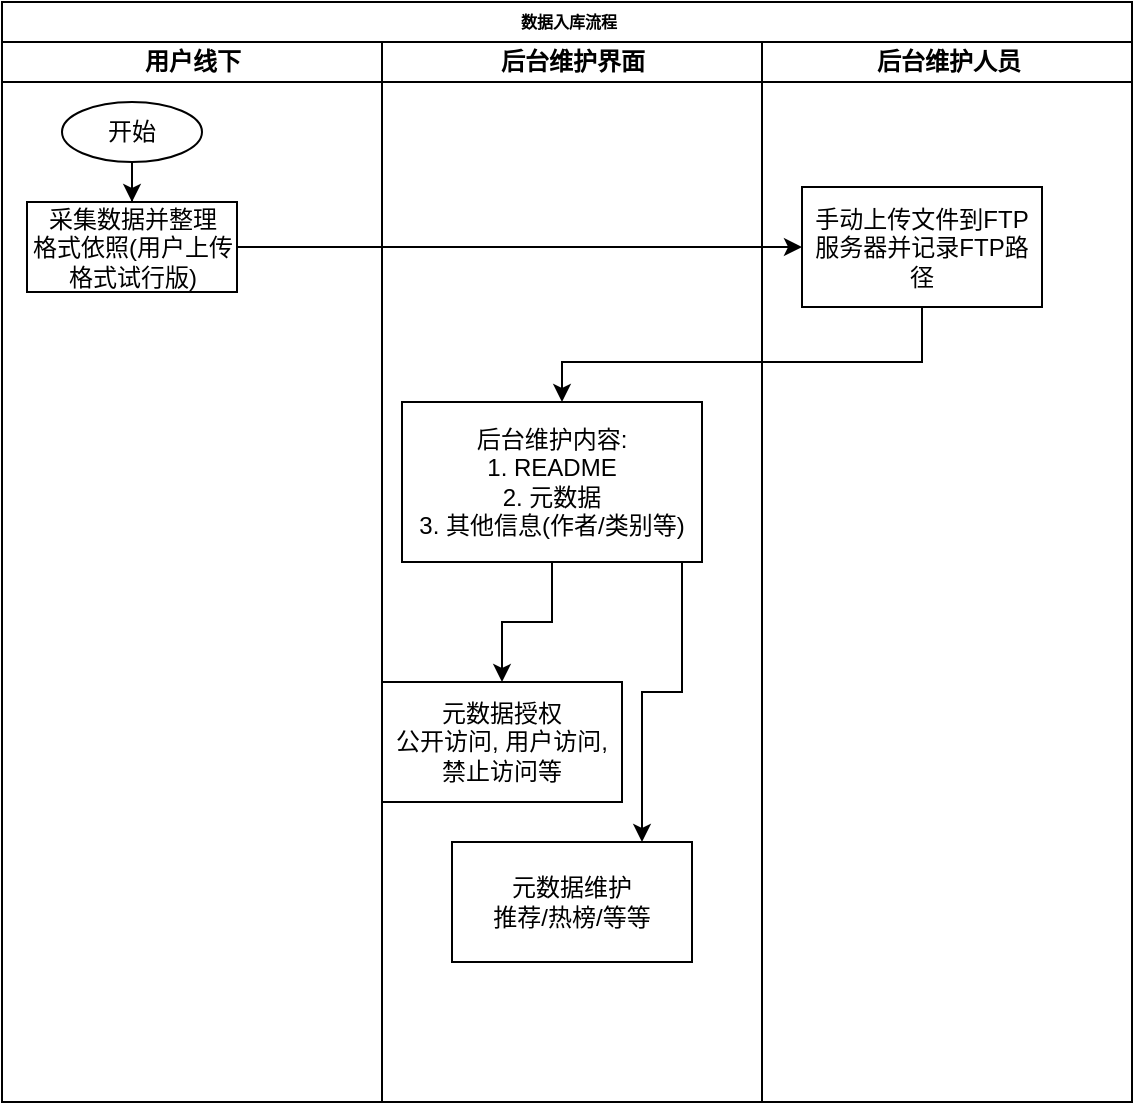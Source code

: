 <mxfile version="20.3.0" type="github">
  <diagram name="Page-1" id="74e2e168-ea6b-b213-b513-2b3c1d86103e">
    <mxGraphModel dx="677" dy="363" grid="1" gridSize="10" guides="1" tooltips="1" connect="1" arrows="1" fold="1" page="1" pageScale="1" pageWidth="1100" pageHeight="850" background="none" math="0" shadow="0">
      <root>
        <mxCell id="0" />
        <mxCell id="1" parent="0" />
        <mxCell id="77e6c97f196da883-1" value="数据入库流程" style="swimlane;html=1;childLayout=stackLayout;startSize=20;rounded=0;shadow=0;labelBackgroundColor=none;strokeWidth=1;fontFamily=Verdana;fontSize=8;align=center;" parent="1" vertex="1">
          <mxGeometry x="120" width="565" height="550" as="geometry" />
        </mxCell>
        <mxCell id="77e6c97f196da883-2" value="用户线下" style="swimlane;html=1;startSize=20;" parent="77e6c97f196da883-1" vertex="1">
          <mxGeometry y="20" width="190" height="530" as="geometry" />
        </mxCell>
        <mxCell id="vI-kmrkHsvOEpH3ryHi2-2" value="开始" style="ellipse;whiteSpace=wrap;html=1;" vertex="1" parent="77e6c97f196da883-2">
          <mxGeometry x="30" y="30" width="70" height="30" as="geometry" />
        </mxCell>
        <mxCell id="vI-kmrkHsvOEpH3ryHi2-3" value="&lt;div&gt;采集数据并整理&lt;/div&gt;&lt;div&gt;格式依照(用户上传格式试行版)&lt;br&gt;&lt;/div&gt;" style="whiteSpace=wrap;html=1;" vertex="1" parent="77e6c97f196da883-2">
          <mxGeometry x="12.5" y="80" width="105" height="45" as="geometry" />
        </mxCell>
        <mxCell id="vI-kmrkHsvOEpH3ryHi2-4" value="" style="edgeStyle=orthogonalEdgeStyle;rounded=0;orthogonalLoop=1;jettySize=auto;html=1;" edge="1" parent="77e6c97f196da883-2" source="vI-kmrkHsvOEpH3ryHi2-2" target="vI-kmrkHsvOEpH3ryHi2-3">
          <mxGeometry relative="1" as="geometry" />
        </mxCell>
        <mxCell id="77e6c97f196da883-3" value="后台维护界面" style="swimlane;html=1;startSize=20;" parent="77e6c97f196da883-1" vertex="1">
          <mxGeometry x="190" y="20" width="190" height="530" as="geometry" />
        </mxCell>
        <mxCell id="vI-kmrkHsvOEpH3ryHi2-7" value="&lt;div&gt;后台维护内容: &lt;br&gt;&lt;/div&gt;&lt;div&gt;1. README&lt;/div&gt;&lt;div&gt;2. 元数据&lt;/div&gt;&lt;div&gt;3. 其他信息(作者/类别等)&lt;br&gt;&lt;/div&gt;" style="whiteSpace=wrap;html=1;" vertex="1" parent="77e6c97f196da883-3">
          <mxGeometry x="10" y="180" width="150" height="80" as="geometry" />
        </mxCell>
        <mxCell id="vI-kmrkHsvOEpH3ryHi2-9" value="&lt;div&gt;元数据授权&lt;/div&gt;&lt;div&gt;公开访问, 用户访问, 禁止访问等&lt;br&gt;&lt;/div&gt;" style="whiteSpace=wrap;html=1;" vertex="1" parent="77e6c97f196da883-3">
          <mxGeometry y="320" width="120" height="60" as="geometry" />
        </mxCell>
        <mxCell id="vI-kmrkHsvOEpH3ryHi2-10" value="" style="edgeStyle=orthogonalEdgeStyle;rounded=0;orthogonalLoop=1;jettySize=auto;html=1;" edge="1" parent="77e6c97f196da883-3" source="vI-kmrkHsvOEpH3ryHi2-7" target="vI-kmrkHsvOEpH3ryHi2-9">
          <mxGeometry relative="1" as="geometry" />
        </mxCell>
        <mxCell id="vI-kmrkHsvOEpH3ryHi2-13" value="&lt;div&gt;元数据维护&lt;/div&gt;&lt;div&gt;推荐/热榜/等等&lt;br&gt;&lt;/div&gt;" style="whiteSpace=wrap;html=1;" vertex="1" parent="77e6c97f196da883-3">
          <mxGeometry x="35" y="400" width="120" height="60" as="geometry" />
        </mxCell>
        <mxCell id="vI-kmrkHsvOEpH3ryHi2-14" value="" style="edgeStyle=orthogonalEdgeStyle;rounded=0;orthogonalLoop=1;jettySize=auto;html=1;" edge="1" parent="77e6c97f196da883-3" source="vI-kmrkHsvOEpH3ryHi2-7" target="vI-kmrkHsvOEpH3ryHi2-13">
          <mxGeometry relative="1" as="geometry">
            <Array as="points">
              <mxPoint x="150" y="325" />
              <mxPoint x="130" y="325" />
            </Array>
          </mxGeometry>
        </mxCell>
        <mxCell id="77e6c97f196da883-4" value="后台维护人员" style="swimlane;html=1;startSize=20;" parent="77e6c97f196da883-1" vertex="1">
          <mxGeometry x="380" y="20" width="185" height="530" as="geometry" />
        </mxCell>
        <mxCell id="vI-kmrkHsvOEpH3ryHi2-5" value="手动上传文件到FTP服务器并记录FTP路径" style="whiteSpace=wrap;html=1;" vertex="1" parent="77e6c97f196da883-4">
          <mxGeometry x="20" y="72.5" width="120" height="60" as="geometry" />
        </mxCell>
        <mxCell id="vI-kmrkHsvOEpH3ryHi2-6" value="" style="edgeStyle=orthogonalEdgeStyle;rounded=0;orthogonalLoop=1;jettySize=auto;html=1;" edge="1" parent="77e6c97f196da883-1" source="vI-kmrkHsvOEpH3ryHi2-3" target="vI-kmrkHsvOEpH3ryHi2-5">
          <mxGeometry relative="1" as="geometry" />
        </mxCell>
        <mxCell id="vI-kmrkHsvOEpH3ryHi2-8" value="" style="edgeStyle=orthogonalEdgeStyle;rounded=0;orthogonalLoop=1;jettySize=auto;html=1;" edge="1" parent="77e6c97f196da883-1" source="vI-kmrkHsvOEpH3ryHi2-5" target="vI-kmrkHsvOEpH3ryHi2-7">
          <mxGeometry relative="1" as="geometry">
            <Array as="points">
              <mxPoint x="460" y="180" />
              <mxPoint x="280" y="180" />
            </Array>
          </mxGeometry>
        </mxCell>
      </root>
    </mxGraphModel>
  </diagram>
</mxfile>
